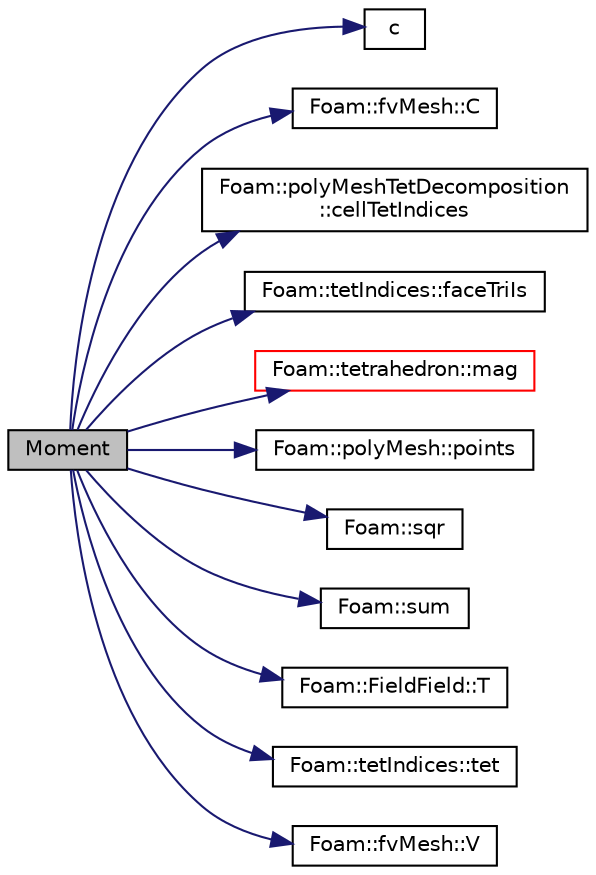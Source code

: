 digraph "Moment"
{
  bgcolor="transparent";
  edge [fontname="Helvetica",fontsize="10",labelfontname="Helvetica",labelfontsize="10"];
  node [fontname="Helvetica",fontsize="10",shape=record];
  rankdir="LR";
  Node1 [label="Moment",height=0.2,width=0.4,color="black", fillcolor="grey75", style="filled" fontcolor="black"];
  Node1 -> Node2 [color="midnightblue",fontsize="10",style="solid",fontname="Helvetica"];
  Node2 [label="c",height=0.2,width=0.4,color="black",URL="$PDRFoam_2bEqn_8H.html#a8dab7e96d4b85810ba0c8217fad6f741"];
  Node1 -> Node3 [color="midnightblue",fontsize="10",style="solid",fontname="Helvetica"];
  Node3 [label="Foam::fvMesh::C",height=0.2,width=0.4,color="black",URL="$classFoam_1_1fvMesh.html#a206b1ae5b1c254da85a9666d0a9dc979",tooltip="Return cell centres as volVectorField. "];
  Node1 -> Node4 [color="midnightblue",fontsize="10",style="solid",fontname="Helvetica"];
  Node4 [label="Foam::polyMeshTetDecomposition\l::cellTetIndices",height=0.2,width=0.4,color="black",URL="$classFoam_1_1polyMeshTetDecomposition.html#a2367ee2c1f7122a5fad6f4af3cbeb6c9",tooltip="Return the tet decomposition of the given cell, see. "];
  Node1 -> Node5 [color="midnightblue",fontsize="10",style="solid",fontname="Helvetica"];
  Node5 [label="Foam::tetIndices::faceTriIs",height=0.2,width=0.4,color="black",URL="$classFoam_1_1tetIndices.html#a0a1529298be3be7719d65798b9df379a",tooltip="Return the indices corresponding to the tri on the face for. "];
  Node1 -> Node6 [color="midnightblue",fontsize="10",style="solid",fontname="Helvetica"];
  Node6 [label="Foam::tetrahedron::mag",height=0.2,width=0.4,color="red",URL="$classFoam_1_1tetrahedron.html#a3d026c3aee48e61452581e5633617d02",tooltip="Return volume. "];
  Node1 -> Node7 [color="midnightblue",fontsize="10",style="solid",fontname="Helvetica"];
  Node7 [label="Foam::polyMesh::points",height=0.2,width=0.4,color="black",URL="$classFoam_1_1polyMesh.html#a084ae534298576408f063a6b3b820959",tooltip="Return raw points. "];
  Node1 -> Node8 [color="midnightblue",fontsize="10",style="solid",fontname="Helvetica"];
  Node8 [label="Foam::sqr",height=0.2,width=0.4,color="black",URL="$namespaceFoam.html#a277dc11c581d53826ab5090b08f3b17b"];
  Node1 -> Node9 [color="midnightblue",fontsize="10",style="solid",fontname="Helvetica"];
  Node9 [label="Foam::sum",height=0.2,width=0.4,color="black",URL="$namespaceFoam.html#a3d8733143aad0e03b300186ab4bef137"];
  Node1 -> Node10 [color="midnightblue",fontsize="10",style="solid",fontname="Helvetica"];
  Node10 [label="Foam::FieldField::T",height=0.2,width=0.4,color="black",URL="$classFoam_1_1FieldField.html#a7236abe20938ddb71e015e39bc51d173",tooltip="Return the field transpose (only defined for second rank tensors) "];
  Node1 -> Node11 [color="midnightblue",fontsize="10",style="solid",fontname="Helvetica"];
  Node11 [label="Foam::tetIndices::tet",height=0.2,width=0.4,color="black",URL="$classFoam_1_1tetIndices.html#abb6833818ccf906c21e0a434a44c7f8e",tooltip="Return the geometry corresponding to this tet. "];
  Node1 -> Node12 [color="midnightblue",fontsize="10",style="solid",fontname="Helvetica"];
  Node12 [label="Foam::fvMesh::V",height=0.2,width=0.4,color="black",URL="$classFoam_1_1fvMesh.html#a27cd86423696afe77220320c31fba00c",tooltip="Return cell volumes. "];
}
